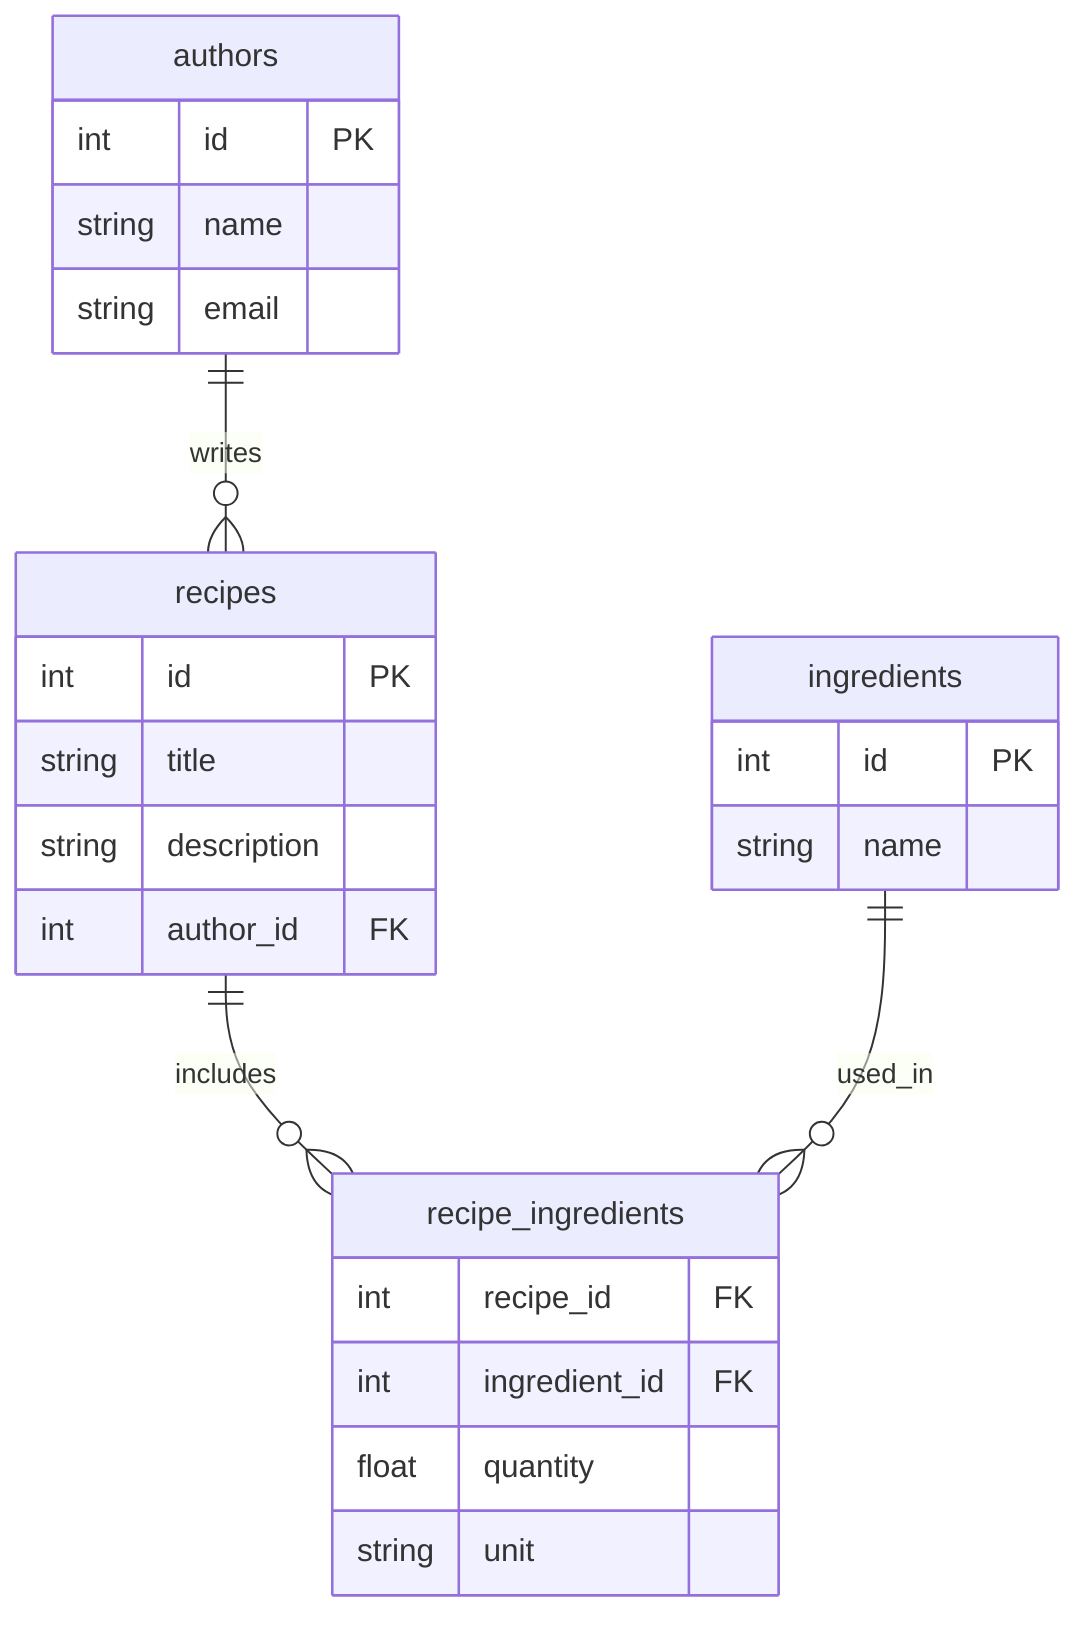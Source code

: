 erDiagram
    authors ||--o{ recipes : writes
    recipes ||--o{ recipe_ingredients : includes
    ingredients ||--o{ recipe_ingredients : used_in

    authors {
        int id PK
        string name
        string email
    }

    recipes {
        int id PK
        string title
        string description
        int author_id FK
    }

    ingredients {
        int id PK
        string name
    }

    recipe_ingredients {
        int recipe_id FK
        int ingredient_id FK
        float quantity
        string unit
    }